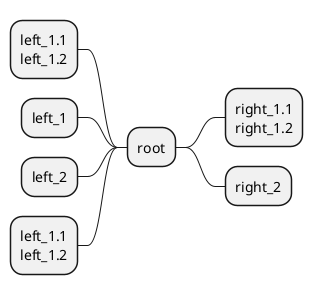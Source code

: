 @startmindmap
* root
**:right_1.1
right_1.2;
** right_2

left side

**:left_1.1
left_1.2;
-- left_1
-- left_2
**:left_1.1
left_1.2;
@endmindmap